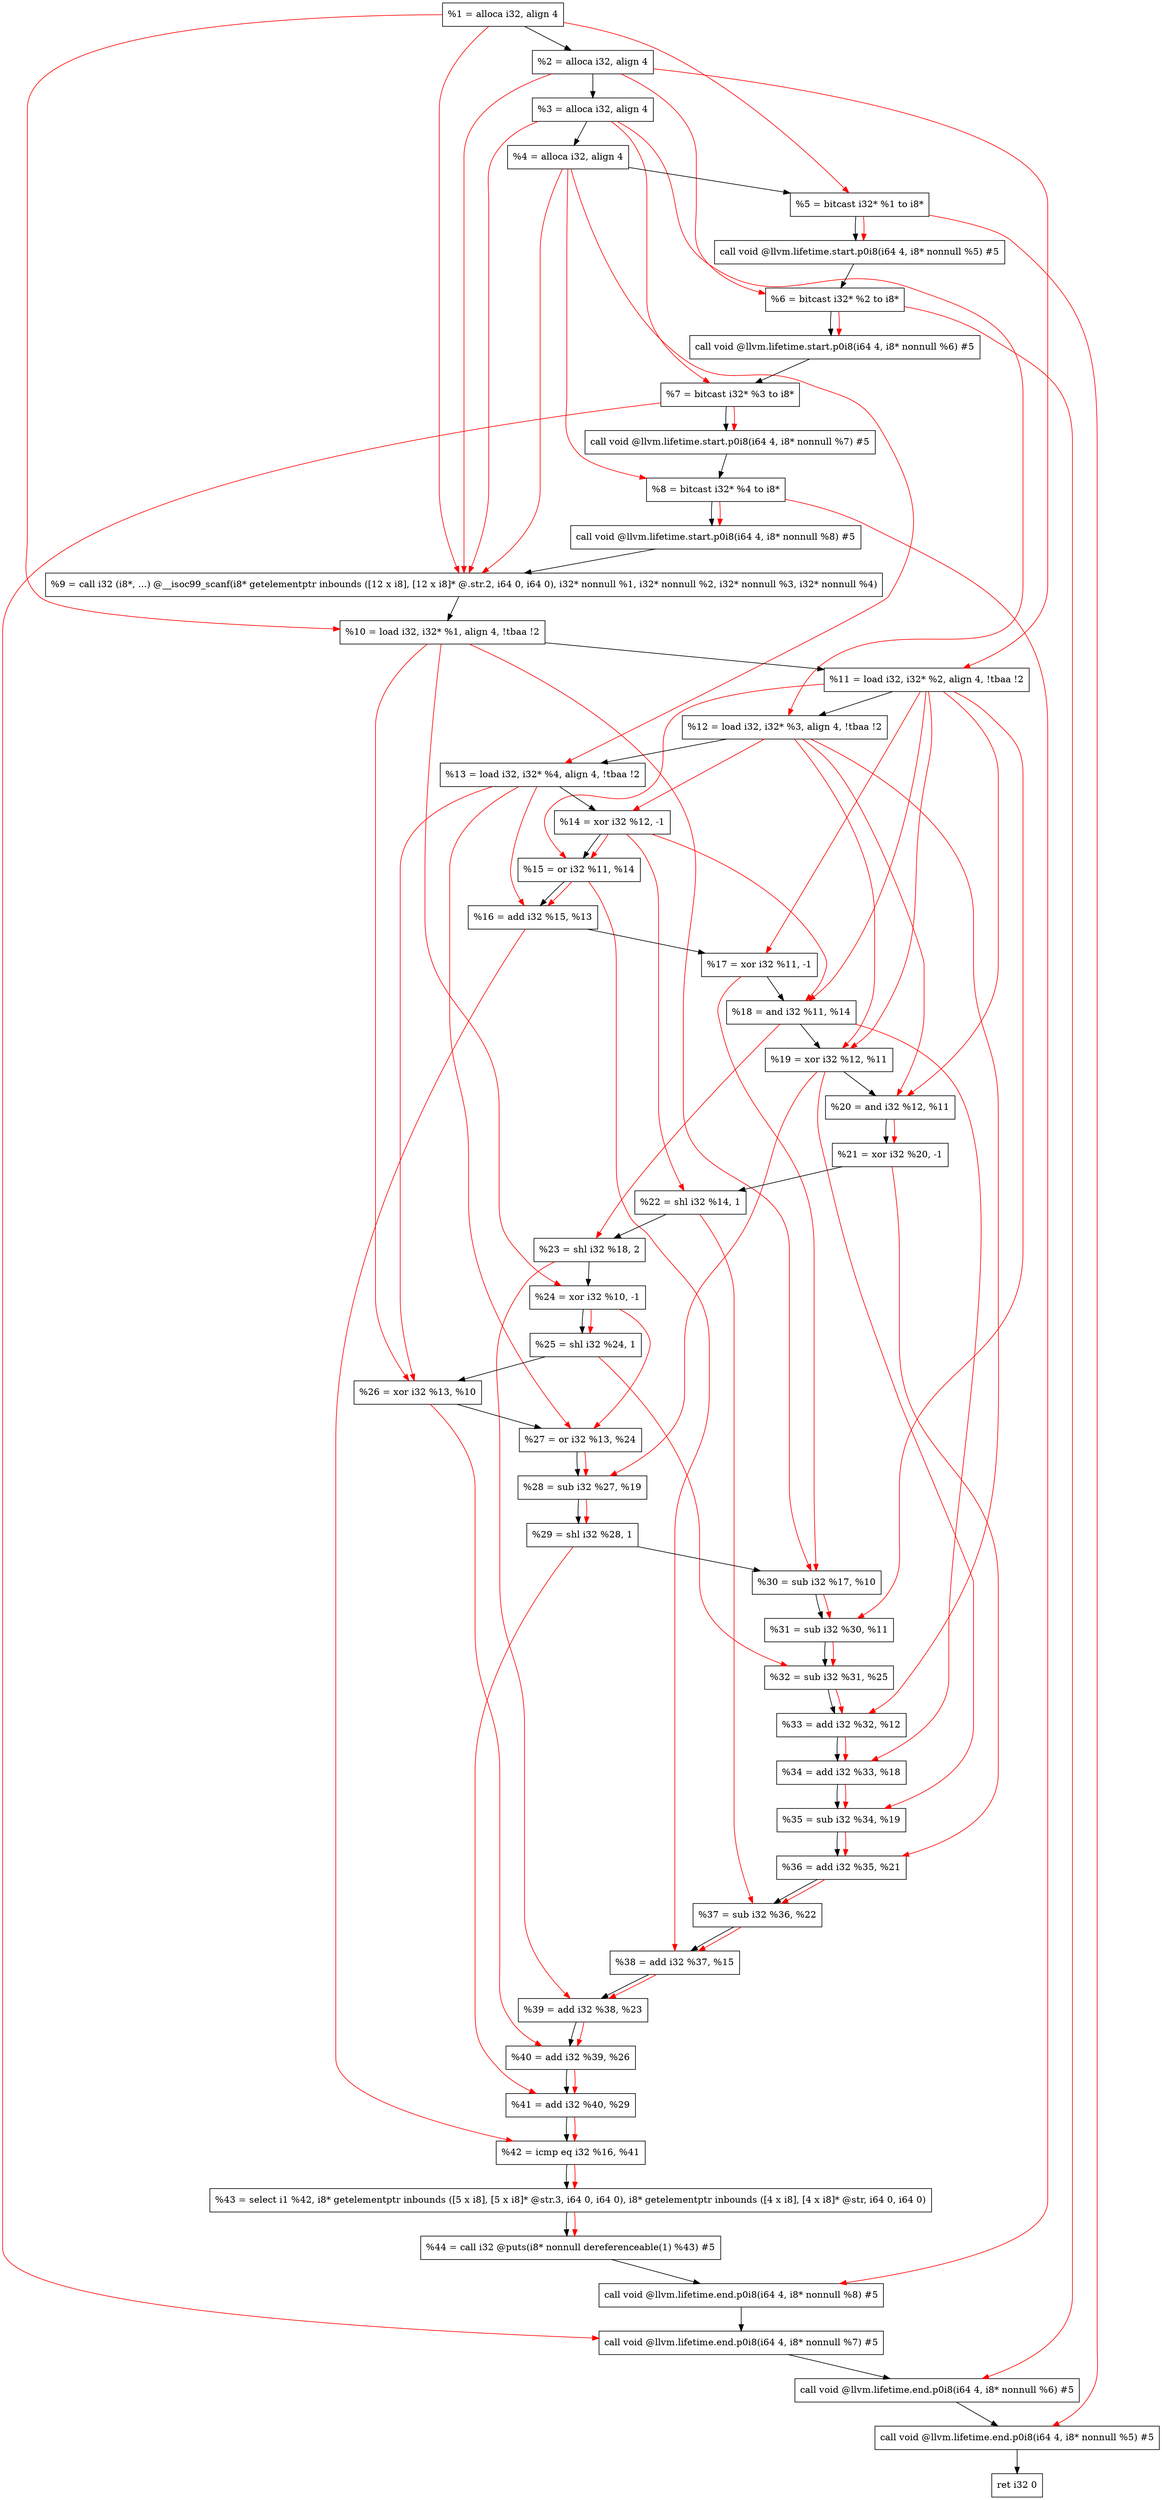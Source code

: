 digraph "DFG for'main' function" {
	Node0x908478[shape=record, label="  %1 = alloca i32, align 4"];
	Node0x9084f8[shape=record, label="  %2 = alloca i32, align 4"];
	Node0x908588[shape=record, label="  %3 = alloca i32, align 4"];
	Node0x9085e8[shape=record, label="  %4 = alloca i32, align 4"];
	Node0x908698[shape=record, label="  %5 = bitcast i32* %1 to i8*"];
	Node0x908ac8[shape=record, label="  call void @llvm.lifetime.start.p0i8(i64 4, i8* nonnull %5) #5"];
	Node0x908ba8[shape=record, label="  %6 = bitcast i32* %2 to i8*"];
	Node0x908ca8[shape=record, label="  call void @llvm.lifetime.start.p0i8(i64 4, i8* nonnull %6) #5"];
	Node0x908d68[shape=record, label="  %7 = bitcast i32* %3 to i8*"];
	Node0x908e18[shape=record, label="  call void @llvm.lifetime.start.p0i8(i64 4, i8* nonnull %7) #5"];
	Node0x908ed8[shape=record, label="  %8 = bitcast i32* %4 to i8*"];
	Node0x908f88[shape=record, label="  call void @llvm.lifetime.start.p0i8(i64 4, i8* nonnull %8) #5"];
	Node0x903930[shape=record, label="  %9 = call i32 (i8*, ...) @__isoc99_scanf(i8* getelementptr inbounds ([12 x i8], [12 x i8]* @.str.2, i64 0, i64 0), i32* nonnull %1, i32* nonnull %2, i32* nonnull %3, i32* nonnull %4)"];
	Node0x909188[shape=record, label="  %10 = load i32, i32* %1, align 4, !tbaa !2"];
	Node0x90a0f8[shape=record, label="  %11 = load i32, i32* %2, align 4, !tbaa !2"];
	Node0x90a768[shape=record, label="  %12 = load i32, i32* %3, align 4, !tbaa !2"];
	Node0x90a7c8[shape=record, label="  %13 = load i32, i32* %4, align 4, !tbaa !2"];
	Node0x90a840[shape=record, label="  %14 = xor i32 %12, -1"];
	Node0x90a8b0[shape=record, label="  %15 = or i32 %11, %14"];
	Node0x90a920[shape=record, label="  %16 = add i32 %15, %13"];
	Node0x90a990[shape=record, label="  %17 = xor i32 %11, -1"];
	Node0x90aa00[shape=record, label="  %18 = and i32 %11, %14"];
	Node0x90aa70[shape=record, label="  %19 = xor i32 %12, %11"];
	Node0x90aae0[shape=record, label="  %20 = and i32 %12, %11"];
	Node0x90ab50[shape=record, label="  %21 = xor i32 %20, -1"];
	Node0x90abc0[shape=record, label="  %22 = shl i32 %14, 1"];
	Node0x90ac30[shape=record, label="  %23 = shl i32 %18, 2"];
	Node0x90aca0[shape=record, label="  %24 = xor i32 %10, -1"];
	Node0x90ad10[shape=record, label="  %25 = shl i32 %24, 1"];
	Node0x90ad80[shape=record, label="  %26 = xor i32 %13, %10"];
	Node0x90adf0[shape=record, label="  %27 = or i32 %13, %24"];
	Node0x90ae60[shape=record, label="  %28 = sub i32 %27, %19"];
	Node0x90aed0[shape=record, label="  %29 = shl i32 %28, 1"];
	Node0x90af40[shape=record, label="  %30 = sub i32 %17, %10"];
	Node0x90afb0[shape=record, label="  %31 = sub i32 %30, %11"];
	Node0x90b020[shape=record, label="  %32 = sub i32 %31, %25"];
	Node0x90b090[shape=record, label="  %33 = add i32 %32, %12"];
	Node0x90b100[shape=record, label="  %34 = add i32 %33, %18"];
	Node0x90b170[shape=record, label="  %35 = sub i32 %34, %19"];
	Node0x90b1e0[shape=record, label="  %36 = add i32 %35, %21"];
	Node0x90b250[shape=record, label="  %37 = sub i32 %36, %22"];
	Node0x90b2c0[shape=record, label="  %38 = add i32 %37, %15"];
	Node0x90b330[shape=record, label="  %39 = add i32 %38, %23"];
	Node0x90b3a0[shape=record, label="  %40 = add i32 %39, %26"];
	Node0x90b410[shape=record, label="  %41 = add i32 %40, %29"];
	Node0x90b480[shape=record, label="  %42 = icmp eq i32 %16, %41"];
	Node0x8a88b8[shape=record, label="  %43 = select i1 %42, i8* getelementptr inbounds ([5 x i8], [5 x i8]* @str.3, i64 0, i64 0), i8* getelementptr inbounds ([4 x i8], [4 x i8]* @str, i64 0, i64 0)"];
	Node0x90b510[shape=record, label="  %44 = call i32 @puts(i8* nonnull dereferenceable(1) %43) #5"];
	Node0x90b7b8[shape=record, label="  call void @llvm.lifetime.end.p0i8(i64 4, i8* nonnull %8) #5"];
	Node0x90b918[shape=record, label="  call void @llvm.lifetime.end.p0i8(i64 4, i8* nonnull %7) #5"];
	Node0x90ba28[shape=record, label="  call void @llvm.lifetime.end.p0i8(i64 4, i8* nonnull %6) #5"];
	Node0x90bb38[shape=record, label="  call void @llvm.lifetime.end.p0i8(i64 4, i8* nonnull %5) #5"];
	Node0x90bbf8[shape=record, label="  ret i32 0"];
	Node0x908478 -> Node0x9084f8;
	Node0x9084f8 -> Node0x908588;
	Node0x908588 -> Node0x9085e8;
	Node0x9085e8 -> Node0x908698;
	Node0x908698 -> Node0x908ac8;
	Node0x908ac8 -> Node0x908ba8;
	Node0x908ba8 -> Node0x908ca8;
	Node0x908ca8 -> Node0x908d68;
	Node0x908d68 -> Node0x908e18;
	Node0x908e18 -> Node0x908ed8;
	Node0x908ed8 -> Node0x908f88;
	Node0x908f88 -> Node0x903930;
	Node0x903930 -> Node0x909188;
	Node0x909188 -> Node0x90a0f8;
	Node0x90a0f8 -> Node0x90a768;
	Node0x90a768 -> Node0x90a7c8;
	Node0x90a7c8 -> Node0x90a840;
	Node0x90a840 -> Node0x90a8b0;
	Node0x90a8b0 -> Node0x90a920;
	Node0x90a920 -> Node0x90a990;
	Node0x90a990 -> Node0x90aa00;
	Node0x90aa00 -> Node0x90aa70;
	Node0x90aa70 -> Node0x90aae0;
	Node0x90aae0 -> Node0x90ab50;
	Node0x90ab50 -> Node0x90abc0;
	Node0x90abc0 -> Node0x90ac30;
	Node0x90ac30 -> Node0x90aca0;
	Node0x90aca0 -> Node0x90ad10;
	Node0x90ad10 -> Node0x90ad80;
	Node0x90ad80 -> Node0x90adf0;
	Node0x90adf0 -> Node0x90ae60;
	Node0x90ae60 -> Node0x90aed0;
	Node0x90aed0 -> Node0x90af40;
	Node0x90af40 -> Node0x90afb0;
	Node0x90afb0 -> Node0x90b020;
	Node0x90b020 -> Node0x90b090;
	Node0x90b090 -> Node0x90b100;
	Node0x90b100 -> Node0x90b170;
	Node0x90b170 -> Node0x90b1e0;
	Node0x90b1e0 -> Node0x90b250;
	Node0x90b250 -> Node0x90b2c0;
	Node0x90b2c0 -> Node0x90b330;
	Node0x90b330 -> Node0x90b3a0;
	Node0x90b3a0 -> Node0x90b410;
	Node0x90b410 -> Node0x90b480;
	Node0x90b480 -> Node0x8a88b8;
	Node0x8a88b8 -> Node0x90b510;
	Node0x90b510 -> Node0x90b7b8;
	Node0x90b7b8 -> Node0x90b918;
	Node0x90b918 -> Node0x90ba28;
	Node0x90ba28 -> Node0x90bb38;
	Node0x90bb38 -> Node0x90bbf8;
edge [color=red]
	Node0x908478 -> Node0x908698;
	Node0x908698 -> Node0x908ac8;
	Node0x9084f8 -> Node0x908ba8;
	Node0x908ba8 -> Node0x908ca8;
	Node0x908588 -> Node0x908d68;
	Node0x908d68 -> Node0x908e18;
	Node0x9085e8 -> Node0x908ed8;
	Node0x908ed8 -> Node0x908f88;
	Node0x908478 -> Node0x903930;
	Node0x9084f8 -> Node0x903930;
	Node0x908588 -> Node0x903930;
	Node0x9085e8 -> Node0x903930;
	Node0x908478 -> Node0x909188;
	Node0x9084f8 -> Node0x90a0f8;
	Node0x908588 -> Node0x90a768;
	Node0x9085e8 -> Node0x90a7c8;
	Node0x90a768 -> Node0x90a840;
	Node0x90a0f8 -> Node0x90a8b0;
	Node0x90a840 -> Node0x90a8b0;
	Node0x90a8b0 -> Node0x90a920;
	Node0x90a7c8 -> Node0x90a920;
	Node0x90a0f8 -> Node0x90a990;
	Node0x90a0f8 -> Node0x90aa00;
	Node0x90a840 -> Node0x90aa00;
	Node0x90a768 -> Node0x90aa70;
	Node0x90a0f8 -> Node0x90aa70;
	Node0x90a768 -> Node0x90aae0;
	Node0x90a0f8 -> Node0x90aae0;
	Node0x90aae0 -> Node0x90ab50;
	Node0x90a840 -> Node0x90abc0;
	Node0x90aa00 -> Node0x90ac30;
	Node0x909188 -> Node0x90aca0;
	Node0x90aca0 -> Node0x90ad10;
	Node0x90a7c8 -> Node0x90ad80;
	Node0x909188 -> Node0x90ad80;
	Node0x90a7c8 -> Node0x90adf0;
	Node0x90aca0 -> Node0x90adf0;
	Node0x90adf0 -> Node0x90ae60;
	Node0x90aa70 -> Node0x90ae60;
	Node0x90ae60 -> Node0x90aed0;
	Node0x90a990 -> Node0x90af40;
	Node0x909188 -> Node0x90af40;
	Node0x90af40 -> Node0x90afb0;
	Node0x90a0f8 -> Node0x90afb0;
	Node0x90afb0 -> Node0x90b020;
	Node0x90ad10 -> Node0x90b020;
	Node0x90b020 -> Node0x90b090;
	Node0x90a768 -> Node0x90b090;
	Node0x90b090 -> Node0x90b100;
	Node0x90aa00 -> Node0x90b100;
	Node0x90b100 -> Node0x90b170;
	Node0x90aa70 -> Node0x90b170;
	Node0x90b170 -> Node0x90b1e0;
	Node0x90ab50 -> Node0x90b1e0;
	Node0x90b1e0 -> Node0x90b250;
	Node0x90abc0 -> Node0x90b250;
	Node0x90b250 -> Node0x90b2c0;
	Node0x90a8b0 -> Node0x90b2c0;
	Node0x90b2c0 -> Node0x90b330;
	Node0x90ac30 -> Node0x90b330;
	Node0x90b330 -> Node0x90b3a0;
	Node0x90ad80 -> Node0x90b3a0;
	Node0x90b3a0 -> Node0x90b410;
	Node0x90aed0 -> Node0x90b410;
	Node0x90a920 -> Node0x90b480;
	Node0x90b410 -> Node0x90b480;
	Node0x90b480 -> Node0x8a88b8;
	Node0x8a88b8 -> Node0x90b510;
	Node0x908ed8 -> Node0x90b7b8;
	Node0x908d68 -> Node0x90b918;
	Node0x908ba8 -> Node0x90ba28;
	Node0x908698 -> Node0x90bb38;
}
